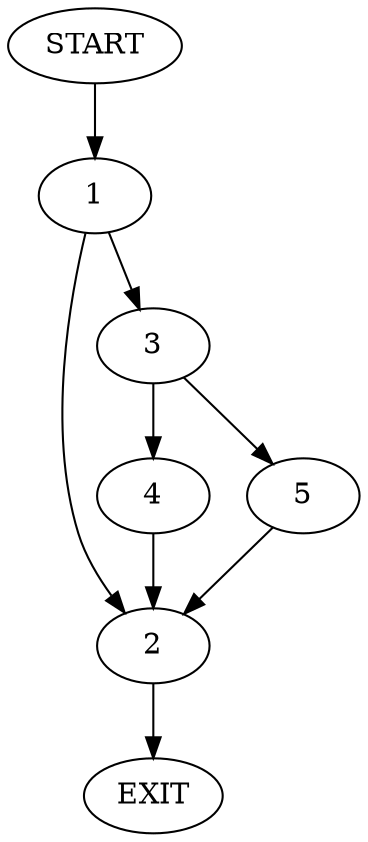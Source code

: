 digraph {
0 [label="START"];
1;
2;
3;
4;
5;
6 [label="EXIT"];
0 -> 1;
1 -> 2;
1 -> 3;
3 -> 4;
3 -> 5;
2 -> 6;
4 -> 2;
5 -> 2;
}